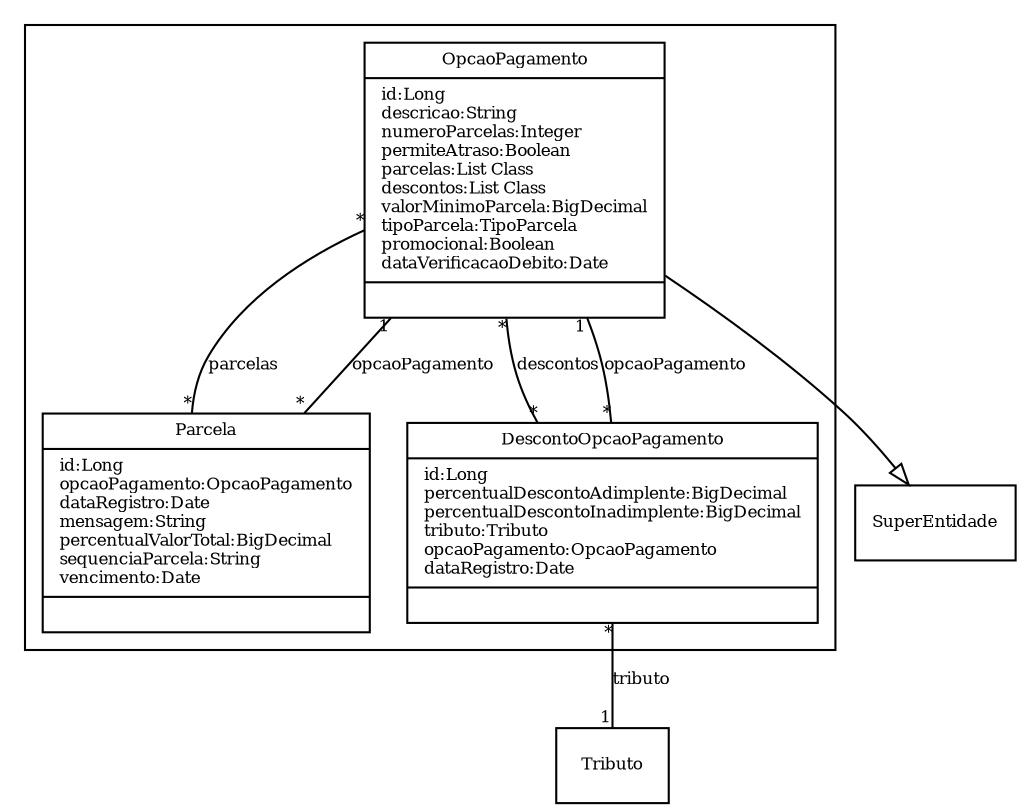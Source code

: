 digraph G{
fontname = "Times-Roman"
fontsize = 8

node [
        fontname = "Times-Roman"
        fontsize = 8
        shape = "record"
]

edge [
        fontname = "Times-Roman"
        fontsize = 8
]

subgraph clusterOPCAO_DE_PAGAMENTO
{
OpcaoPagamento [label = "{OpcaoPagamento|id:Long\ldescricao:String\lnumeroParcelas:Integer\lpermiteAtraso:Boolean\lparcelas:List Class\ldescontos:List Class\lvalorMinimoParcela:BigDecimal\ltipoParcela:TipoParcela\lpromocional:Boolean\ldataVerificacaoDebito:Date\l|\l}"]
Parcela [label = "{Parcela|id:Long\lopcaoPagamento:OpcaoPagamento\ldataRegistro:Date\lmensagem:String\lpercentualValorTotal:BigDecimal\lsequenciaParcela:String\lvencimento:Date\l|\l}"]
DescontoOpcaoPagamento [label = "{DescontoOpcaoPagamento|id:Long\lpercentualDescontoAdimplente:BigDecimal\lpercentualDescontoInadimplente:BigDecimal\ltributo:Tributo\lopcaoPagamento:OpcaoPagamento\ldataRegistro:Date\l|\l}"]
}
edge [arrowhead = "none" headlabel = "*" taillabel = "*"] OpcaoPagamento -> Parcela [label = "parcelas"]
edge [arrowhead = "none" headlabel = "*" taillabel = "*"] OpcaoPagamento -> DescontoOpcaoPagamento [label = "descontos"]
edge [ arrowhead = "empty" headlabel = "" taillabel = ""] OpcaoPagamento -> SuperEntidade
edge [arrowhead = "none" headlabel = "1" taillabel = "*"] Parcela -> OpcaoPagamento [label = "opcaoPagamento"]
edge [arrowhead = "none" headlabel = "1" taillabel = "*"] DescontoOpcaoPagamento -> Tributo [label = "tributo"]
edge [arrowhead = "none" headlabel = "1" taillabel = "*"] DescontoOpcaoPagamento -> OpcaoPagamento [label = "opcaoPagamento"]
}
